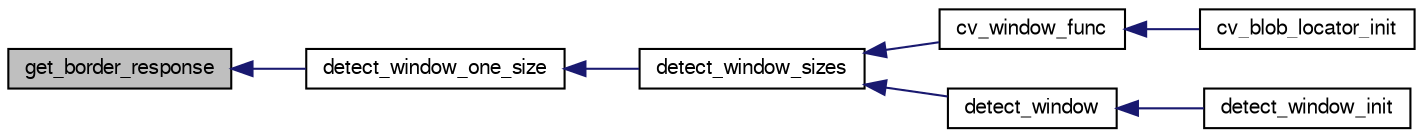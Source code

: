 digraph "get_border_response"
{
  edge [fontname="FreeSans",fontsize="10",labelfontname="FreeSans",labelfontsize="10"];
  node [fontname="FreeSans",fontsize="10",shape=record];
  rankdir="LR";
  Node1 [label="get_border_response",height=0.2,width=0.4,color="black", fillcolor="grey75", style="filled", fontcolor="black"];
  Node1 -> Node2 [dir="back",color="midnightblue",fontsize="10",style="solid",fontname="FreeSans"];
  Node2 [label="detect_window_one_size",height=0.2,width=0.4,color="black", fillcolor="white", style="filled",URL="$detect__window_8h.html#a4768d05b0fbd586efc9d66d4e6713724"];
  Node2 -> Node3 [dir="back",color="midnightblue",fontsize="10",style="solid",fontname="FreeSans"];
  Node3 [label="detect_window_sizes",height=0.2,width=0.4,color="black", fillcolor="white", style="filled",URL="$detect__window_8h.html#a7aa027192382c57d36c563c050324fcb"];
  Node3 -> Node4 [dir="back",color="midnightblue",fontsize="10",style="solid",fontname="FreeSans"];
  Node4 [label="cv_window_func",height=0.2,width=0.4,color="black", fillcolor="white", style="filled",URL="$cv__blob__locator_8c.html#a8a8fe89100e06413aa2d6ac8fe864904"];
  Node4 -> Node5 [dir="back",color="midnightblue",fontsize="10",style="solid",fontname="FreeSans"];
  Node5 [label="cv_blob_locator_init",height=0.2,width=0.4,color="black", fillcolor="white", style="filled",URL="$cv__blob__locator_8h.html#a03040f93fee504200fd409c45f488e4d"];
  Node3 -> Node6 [dir="back",color="midnightblue",fontsize="10",style="solid",fontname="FreeSans"];
  Node6 [label="detect_window",height=0.2,width=0.4,color="black", fillcolor="white", style="filled",URL="$detect__window_8h.html#a5f18f9a50ab020e641435c1c5d1c1833"];
  Node6 -> Node7 [dir="back",color="midnightblue",fontsize="10",style="solid",fontname="FreeSans"];
  Node7 [label="detect_window_init",height=0.2,width=0.4,color="black", fillcolor="white", style="filled",URL="$detect__window_8h.html#acd7643219a35e96f1dbd1a28a2c2237e"];
}
